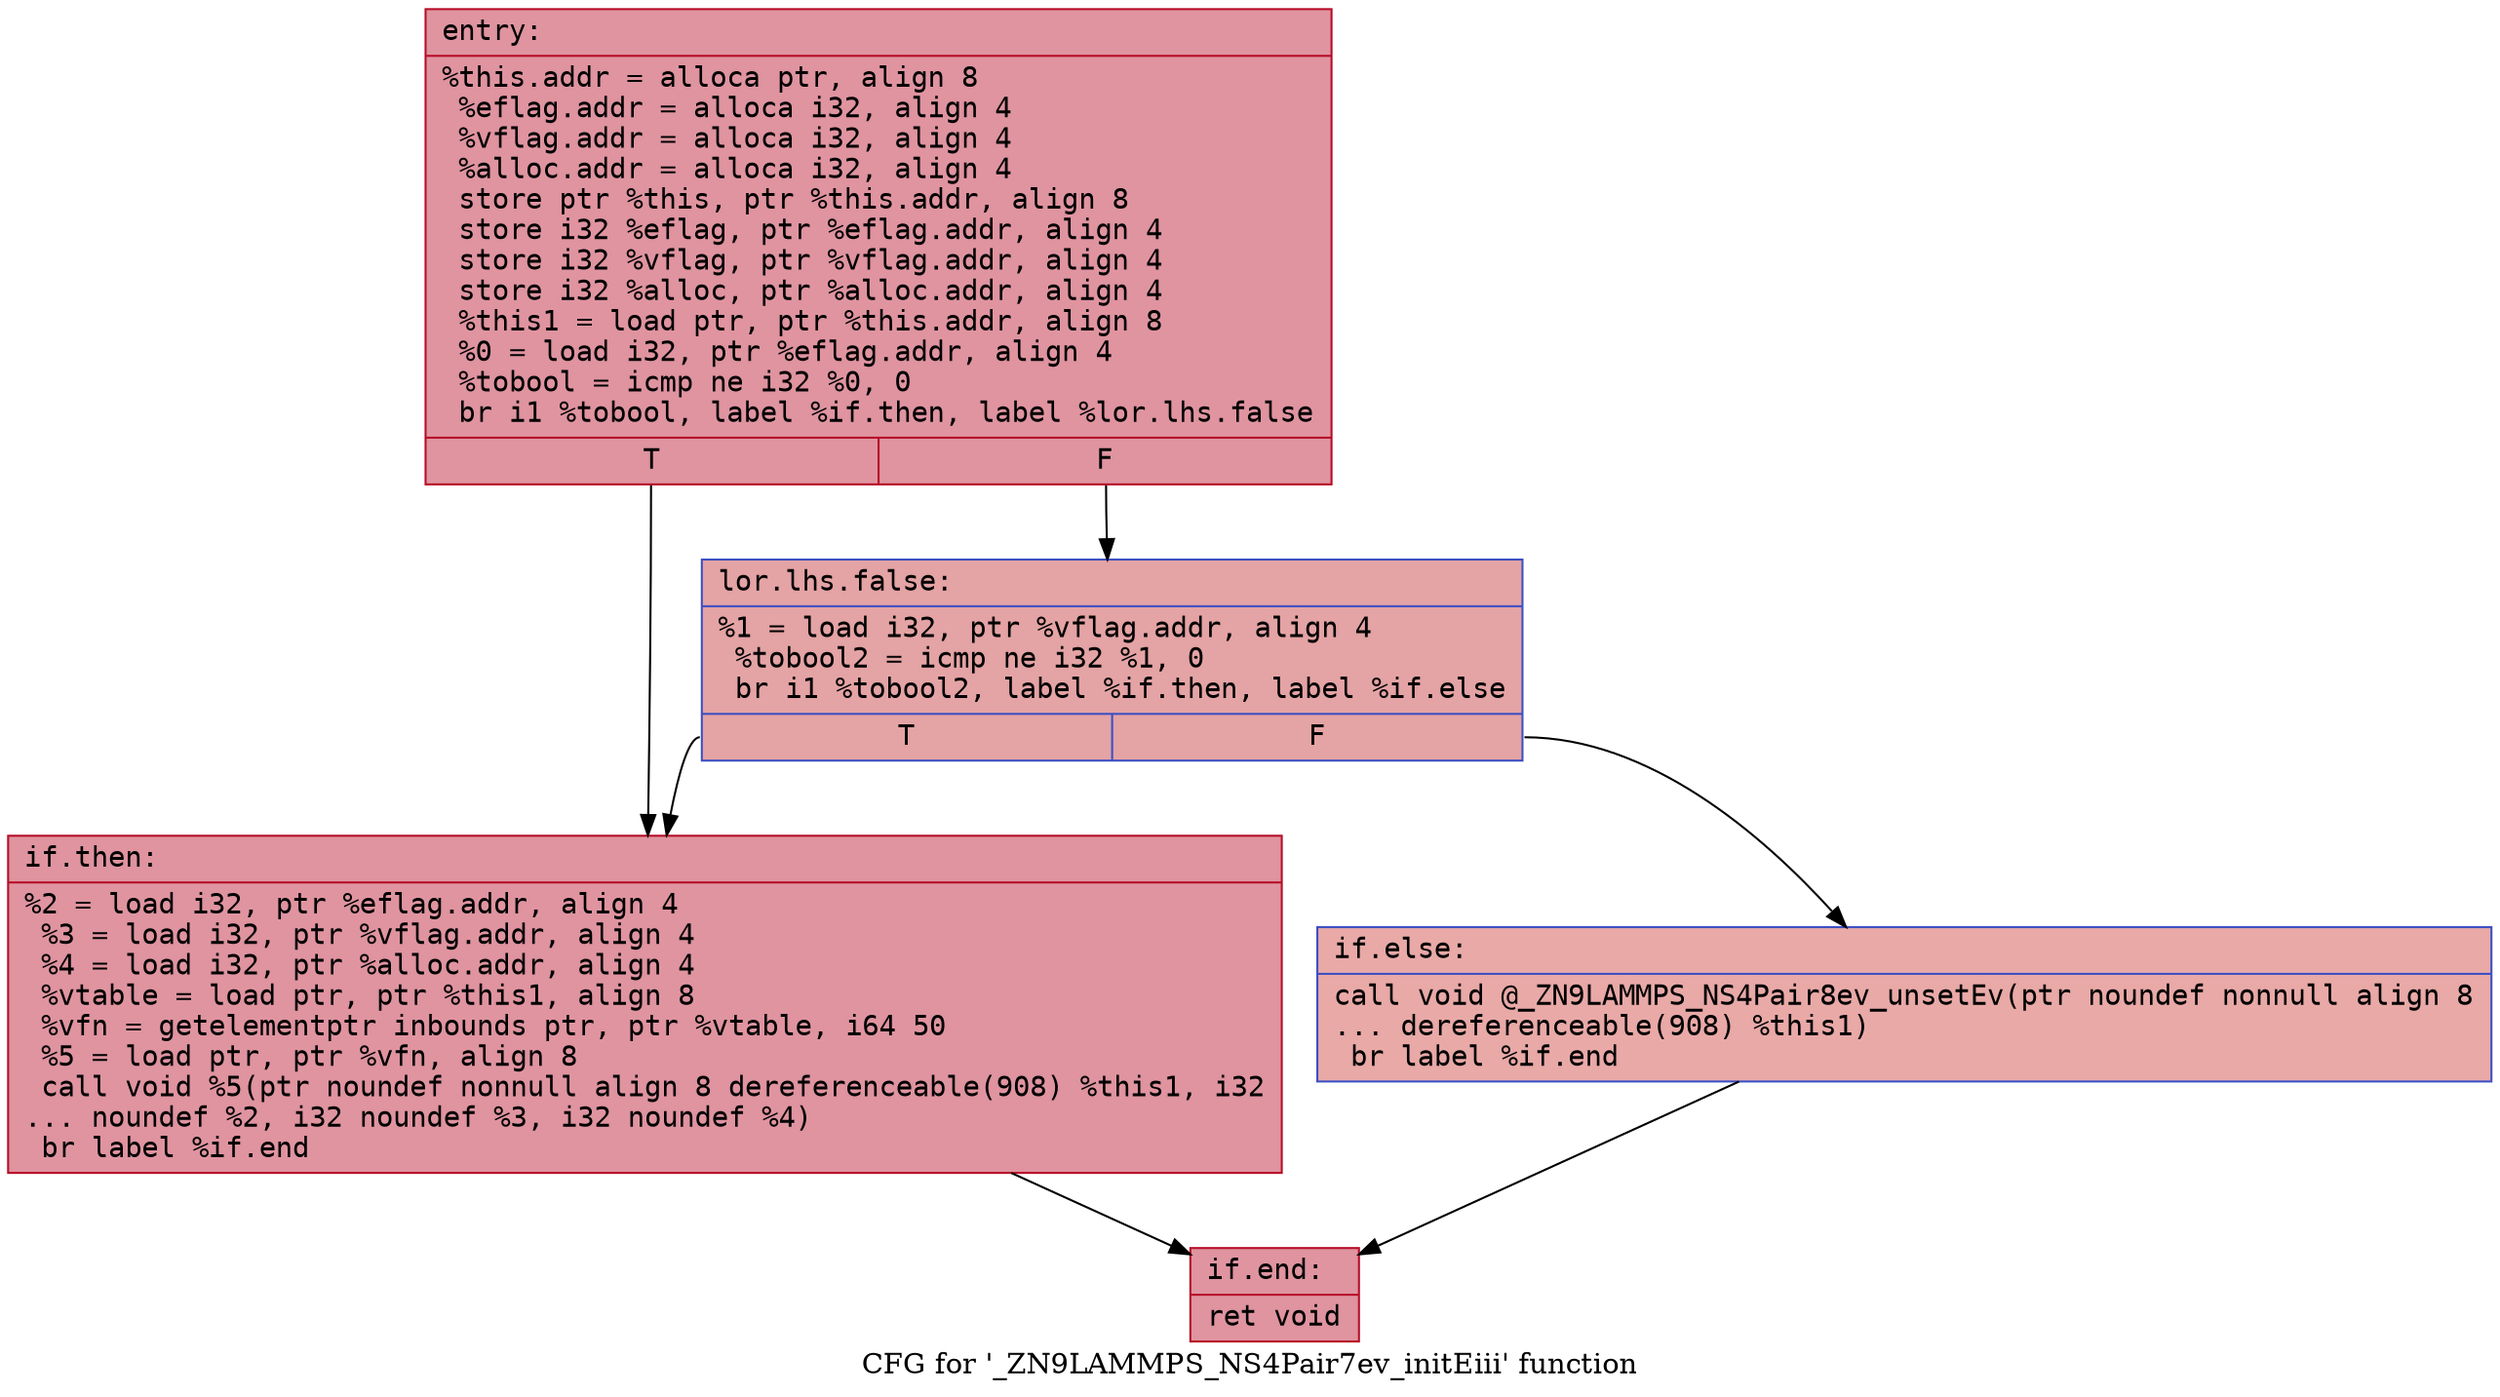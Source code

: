 digraph "CFG for '_ZN9LAMMPS_NS4Pair7ev_initEiii' function" {
	label="CFG for '_ZN9LAMMPS_NS4Pair7ev_initEiii' function";

	Node0x55f528d43ed0 [shape=record,color="#b70d28ff", style=filled, fillcolor="#b70d2870" fontname="Courier",label="{entry:\l|  %this.addr = alloca ptr, align 8\l  %eflag.addr = alloca i32, align 4\l  %vflag.addr = alloca i32, align 4\l  %alloc.addr = alloca i32, align 4\l  store ptr %this, ptr %this.addr, align 8\l  store i32 %eflag, ptr %eflag.addr, align 4\l  store i32 %vflag, ptr %vflag.addr, align 4\l  store i32 %alloc, ptr %alloc.addr, align 4\l  %this1 = load ptr, ptr %this.addr, align 8\l  %0 = load i32, ptr %eflag.addr, align 4\l  %tobool = icmp ne i32 %0, 0\l  br i1 %tobool, label %if.then, label %lor.lhs.false\l|{<s0>T|<s1>F}}"];
	Node0x55f528d43ed0:s0 -> Node0x55f528d44550[tooltip="entry -> if.then\nProbability 62.50%" ];
	Node0x55f528d43ed0:s1 -> Node0x55f528d445c0[tooltip="entry -> lor.lhs.false\nProbability 37.50%" ];
	Node0x55f528d445c0 [shape=record,color="#3d50c3ff", style=filled, fillcolor="#c32e3170" fontname="Courier",label="{lor.lhs.false:\l|  %1 = load i32, ptr %vflag.addr, align 4\l  %tobool2 = icmp ne i32 %1, 0\l  br i1 %tobool2, label %if.then, label %if.else\l|{<s0>T|<s1>F}}"];
	Node0x55f528d445c0:s0 -> Node0x55f528d44550[tooltip="lor.lhs.false -> if.then\nProbability 62.50%" ];
	Node0x55f528d445c0:s1 -> Node0x55f528d448f0[tooltip="lor.lhs.false -> if.else\nProbability 37.50%" ];
	Node0x55f528d44550 [shape=record,color="#b70d28ff", style=filled, fillcolor="#b70d2870" fontname="Courier",label="{if.then:\l|  %2 = load i32, ptr %eflag.addr, align 4\l  %3 = load i32, ptr %vflag.addr, align 4\l  %4 = load i32, ptr %alloc.addr, align 4\l  %vtable = load ptr, ptr %this1, align 8\l  %vfn = getelementptr inbounds ptr, ptr %vtable, i64 50\l  %5 = load ptr, ptr %vfn, align 8\l  call void %5(ptr noundef nonnull align 8 dereferenceable(908) %this1, i32\l... noundef %2, i32 noundef %3, i32 noundef %4)\l  br label %if.end\l}"];
	Node0x55f528d44550 -> Node0x55f528d44f60[tooltip="if.then -> if.end\nProbability 100.00%" ];
	Node0x55f528d448f0 [shape=record,color="#3d50c3ff", style=filled, fillcolor="#ca3b3770" fontname="Courier",label="{if.else:\l|  call void @_ZN9LAMMPS_NS4Pair8ev_unsetEv(ptr noundef nonnull align 8\l... dereferenceable(908) %this1)\l  br label %if.end\l}"];
	Node0x55f528d448f0 -> Node0x55f528d44f60[tooltip="if.else -> if.end\nProbability 100.00%" ];
	Node0x55f528d44f60 [shape=record,color="#b70d28ff", style=filled, fillcolor="#b70d2870" fontname="Courier",label="{if.end:\l|  ret void\l}"];
}
